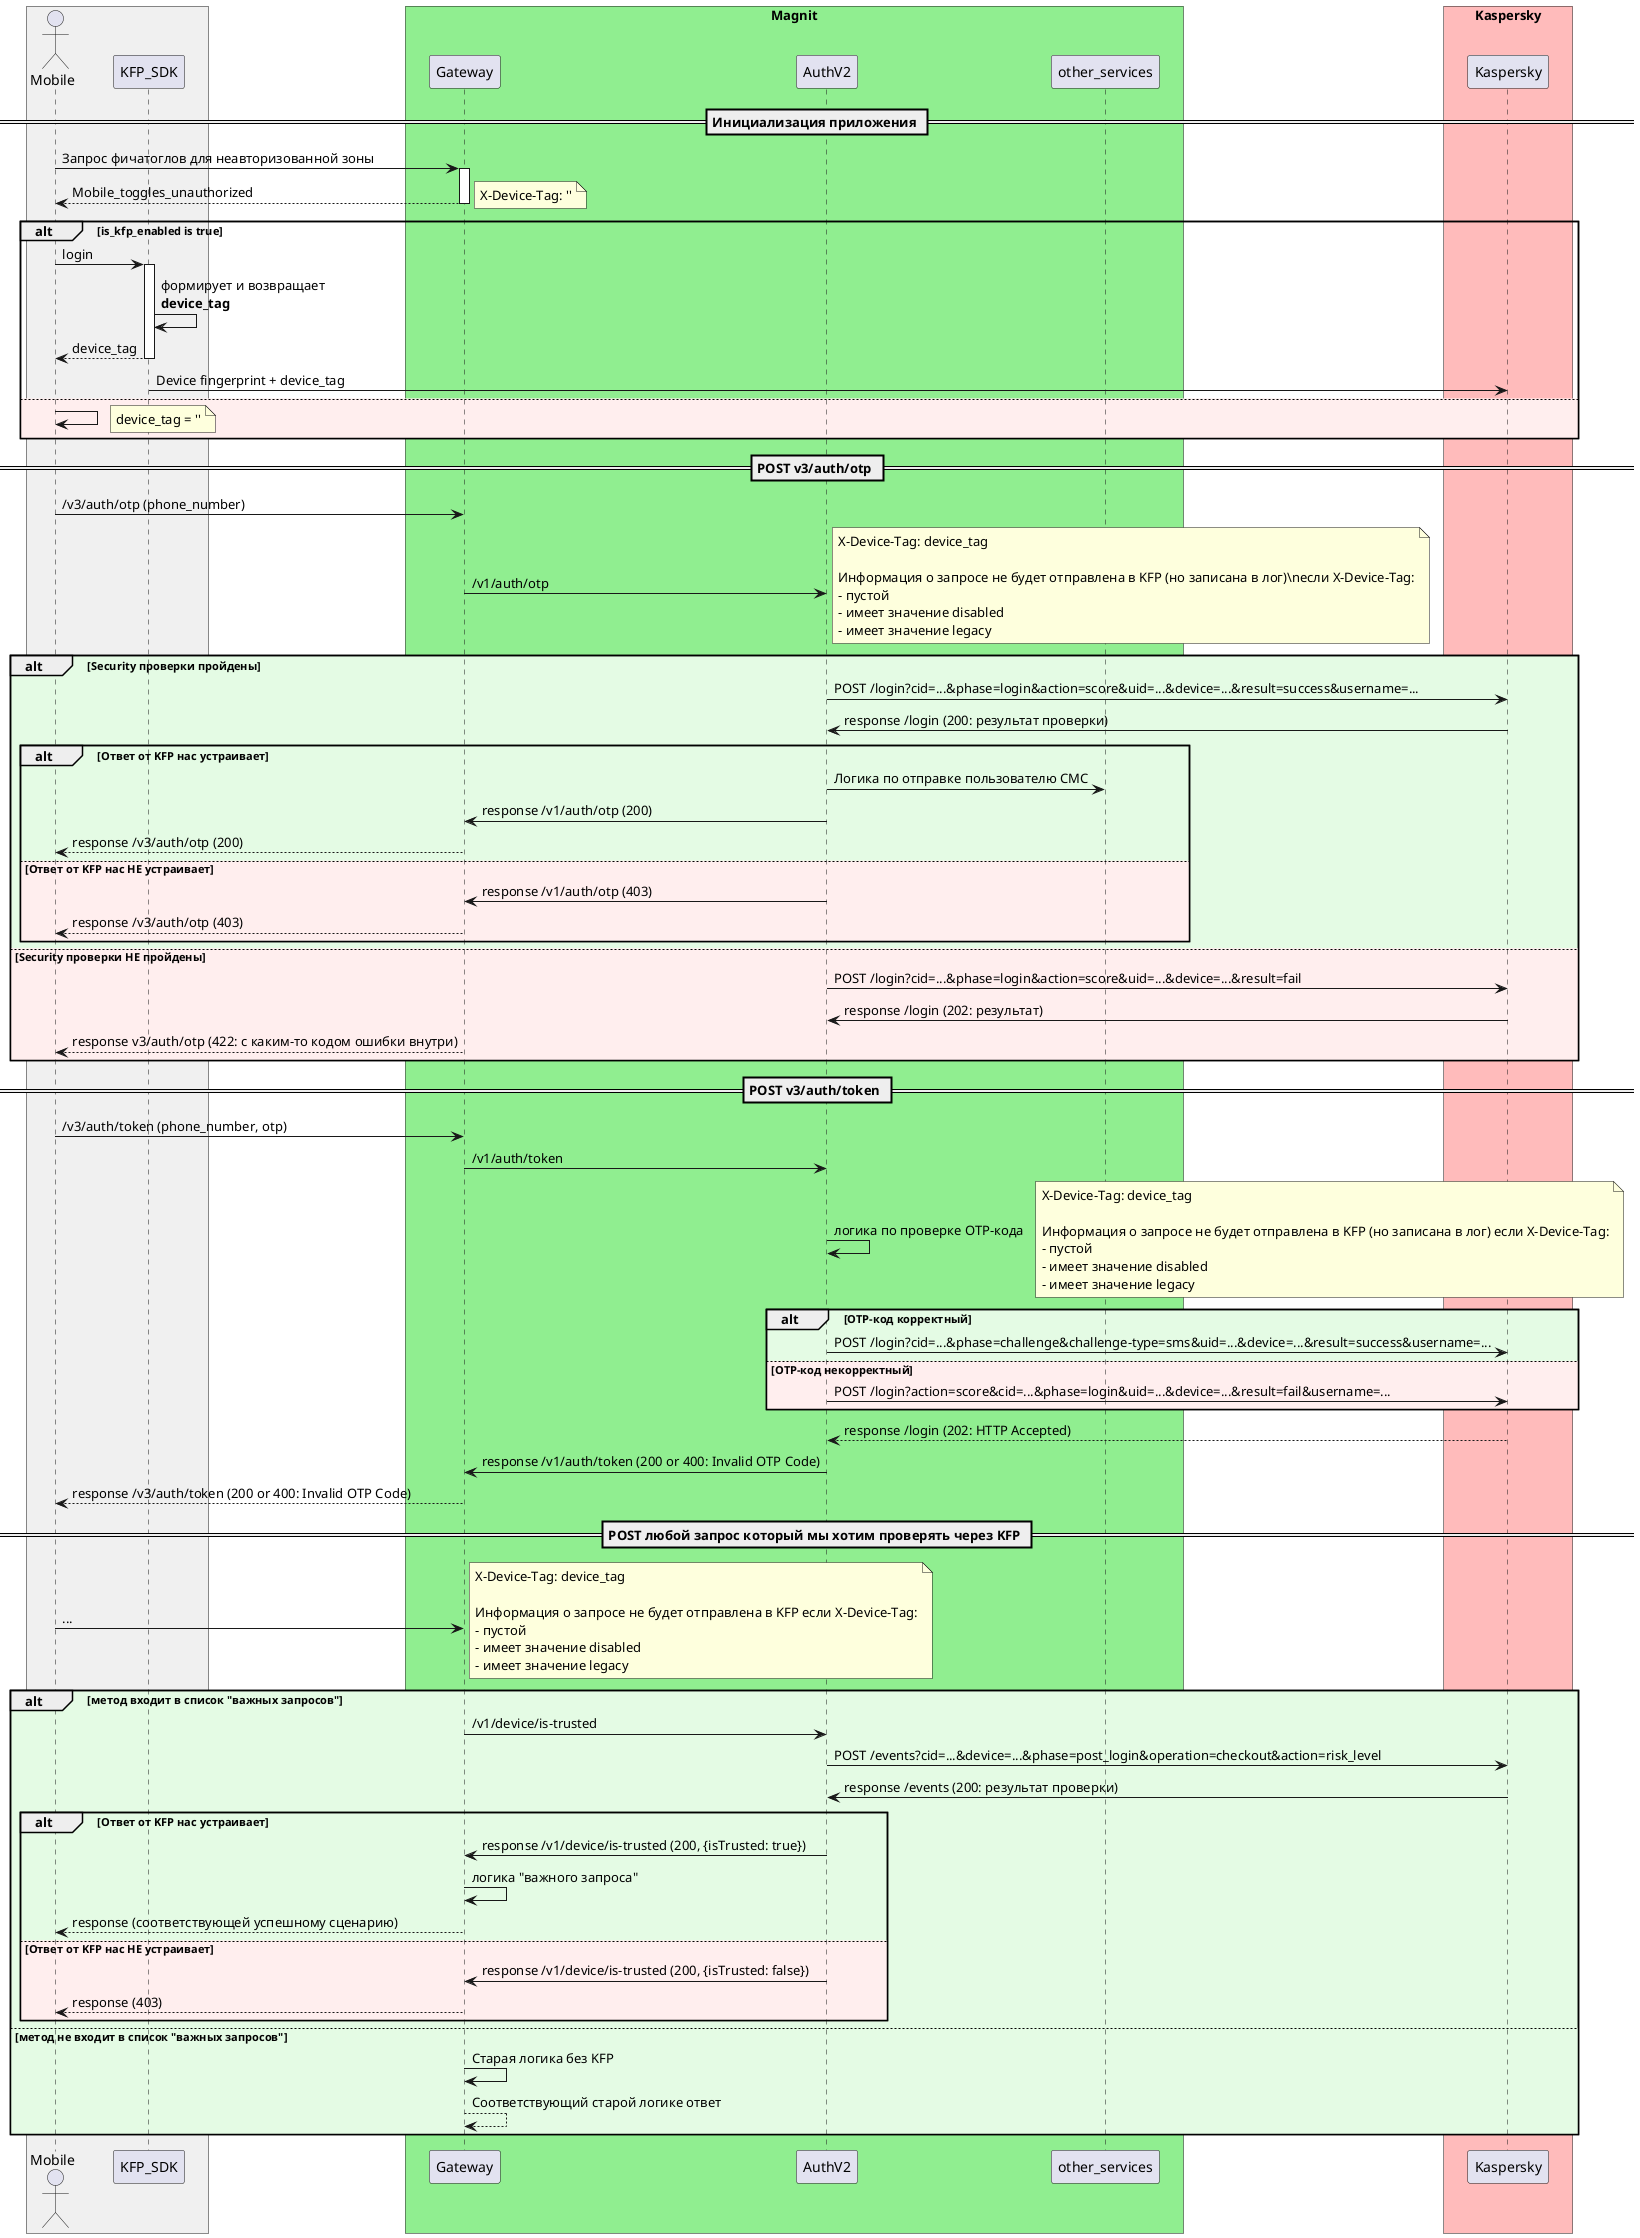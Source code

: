 @startuml Kaspersky Fraud Prevention
skinparam ParticipantPadding 20
skinparam BoxPadding 10

box #F0F0F0
actor Mobile
participant KFP_SDK
end box

box "Magnit" #LightGreen
participant Gateway
participant AuthV2
participant other_services
end box

box "Kaspersky" #FFBBBB
participant Kaspersky
end box


== Инициализация приложения ==

Mobile -> Gateway ++ : Запрос фичатоглов для неавторизованной зоны
return Mobile_toggles_unauthorized
note right
  X-Device-Tag: ''
end note

alt is_kfp_enabled is true
  Mobile -> KFP_SDK ++ : login
  KFP_SDK -> KFP_SDK: формирует и возвращает\n<b>device_tag</b>
  return device_tag
  KFP_SDK -> Kaspersky: Device fingerprint + device_tag
else #ffeeee
  Mobile -> Mobile:
  note right
    device_tag = ''
  end note
end

== POST v3/auth/otp ==
Mobile -> Gateway: /v3/auth/otp (phone_number)
Gateway -> AuthV2: /v1/auth/otp
note right
  X-Device-Tag: device_tag

  Информация о запросе не будет отправлена в KFP (но записана в лог)\nесли X-Device-Tag:
  - пустой
  - имеет значение disabled
  - имеет значение legacy
end note
alt #e4fbe4 Security проверки пройдены
  AuthV2 -> Kaspersky: POST /login?cid=...&phase=login&action=score&uid=...&device=...&result=success&username=...
  Kaspersky -> AuthV2: response /login (200: результат проверки)

  alt #e4fbe4 Ответ от KFP нас устраивает
    AuthV2 -> other_services: Логика по отправке пользователю СМС
    AuthV2 -> Gateway: response /v1/auth/otp (200)
    Gateway --> Mobile: response /v3/auth/otp (200)
  else #ffeeee Ответ от KFP нас НЕ устраивает
    AuthV2 -> Gateway: response /v1/auth/otp (403)
    Gateway --> Mobile: response /v3/auth/otp (403)
  end
else #ffeeee Security проверки НЕ пройдены
  AuthV2 -> Kaspersky: POST /login?cid=...&phase=login&action=score&uid=...&device=...&result=fail
  Kaspersky -> AuthV2: response /login (202: результат)
  Gateway --> Mobile: response v3/auth/otp (422: с каким-то кодом ошибки внутри)
end


== POST v3/auth/token ==
Mobile -> Gateway: /v3/auth/token (phone_number, otp)
Gateway -> AuthV2: /v1/auth/token
AuthV2 -> AuthV2: логика по проверке OTP-кода
note right
  X-Device-Tag: device_tag

  Информация о запросе не будет отправлена в KFP (но записана в лог) если X-Device-Tag:
  - пустой
  - имеет значение disabled
  - имеет значение legacy
end note
alt #e4fbe4 OTP-код корректный
    AuthV2 -> Kaspersky: POST /login?cid=...&phase=challenge&challenge-type=sms&uid=...&device=...&result=success&username=...
else #ffeeee OTP-код некорректный
    AuthV2 -> Kaspersky: POST /login?action=score&cid=...&phase=login&uid=...&device=...&result=fail&username=...
end
    Kaspersky --> AuthV2: response /login (202: HTTP Accepted)
    AuthV2 -> Gateway: response /v1/auth/token (200 or 400: Invalid OTP Code)
    Gateway --> Mobile: response /v3/auth/token (200 or 400: Invalid OTP Code)

== POST любой запрос который мы хотим проверять через KFP ==
Mobile -> Gateway: ...
note right
  X-Device-Tag: device_tag

  Информация о запросе не будет отправлена в KFP если X-Device-Tag:
  - пустой
  - имеет значение disabled
  - имеет значение legacy
end note

alt #e4fbe4 метод входит в список "важных запросов"
  Gateway -> AuthV2: /v1/device/is-trusted
  AuthV2 -> Kaspersky: POST /events?cid=...&device=...&phase=post_login&operation=checkout&action=risk_level
  Kaspersky -> AuthV2: response /events (200: результат проверки)

  alt #e4fbe4 Ответ от KFP нас устраивает
    AuthV2 -> Gateway: response /v1/device/is-trusted (200, {isTrusted: true})
    Gateway -> Gateway: логика "важного запроса"
    Gateway --> Mobile: response (соответствующей успешному сценарию)
  else #ffeeee Ответ от KFP нас НЕ устраивает
    AuthV2 -> Gateway: response /v1/device/is-trusted (200, {isTrusted: false})
    Gateway --> Mobile: response (403)
  end
else метод не входит в список "важных запросов"
  Gateway -> Gateway: Старая логика без KFP
  return Соответствующий старой логике ответ
end

@enduml
